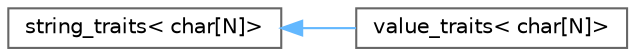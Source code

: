 digraph "Graphical Class Hierarchy"
{
 // LATEX_PDF_SIZE
  bgcolor="transparent";
  edge [fontname=Helvetica,fontsize=10,labelfontname=Helvetica,labelfontsize=10];
  node [fontname=Helvetica,fontsize=10,shape=box,height=0.2,width=0.4];
  rankdir="LR";
  Node0 [id="Node000000",label="string_traits\< char[N]\>",height=0.2,width=0.4,color="grey40", fillcolor="white", style="filled",URL="$structstring__traits.html",tooltip=" "];
  Node0 -> Node1 [id="edge119_Node000000_Node000001",dir="back",color="steelblue1",style="solid",tooltip=" "];
  Node1 [id="Node000001",label="value_traits\< char[N]\>",height=0.2,width=0.4,color="grey40", fillcolor="white", style="filled",URL="$structvalue__traits_3_01char_0f_n_0e_4.html",tooltip=" "];
}
